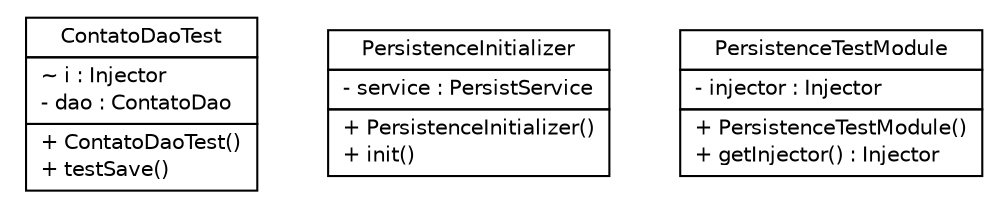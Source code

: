 #!/usr/local/bin/dot
#
# Class diagram 
# Generated by UMLGraph version 5.1 (http://www.umlgraph.org/)
#

digraph G {
	edge [fontname="Helvetica",fontsize=10,labelfontname="Helvetica",labelfontsize=10];
	node [fontname="Helvetica",fontsize=10,shape=plaintext];
	nodesep=0.25;
	ranksep=0.5;
	// br.net.meditec.client.ContatoDaoTest
	c0 [label=<<table title="br.net.meditec.client.ContatoDaoTest" border="0" cellborder="1" cellspacing="0" cellpadding="2" port="p" href="./ContatoDaoTest.html">
		<tr><td><table border="0" cellspacing="0" cellpadding="1">
<tr><td align="center" balign="center"> ContatoDaoTest </td></tr>
		</table></td></tr>
		<tr><td><table border="0" cellspacing="0" cellpadding="1">
<tr><td align="left" balign="left"> ~ i : Injector </td></tr>
<tr><td align="left" balign="left"> - dao : ContatoDao </td></tr>
		</table></td></tr>
		<tr><td><table border="0" cellspacing="0" cellpadding="1">
<tr><td align="left" balign="left"> + ContatoDaoTest() </td></tr>
<tr><td align="left" balign="left"> + testSave() </td></tr>
		</table></td></tr>
		</table>>, fontname="Helvetica", fontcolor="black", fontsize=10.0];
	// br.net.meditec.client.PersistenceInitializer
	c1 [label=<<table title="br.net.meditec.client.PersistenceInitializer" border="0" cellborder="1" cellspacing="0" cellpadding="2" port="p" href="./PersistenceInitializer.html">
		<tr><td><table border="0" cellspacing="0" cellpadding="1">
<tr><td align="center" balign="center"> PersistenceInitializer </td></tr>
		</table></td></tr>
		<tr><td><table border="0" cellspacing="0" cellpadding="1">
<tr><td align="left" balign="left"> - service : PersistService </td></tr>
		</table></td></tr>
		<tr><td><table border="0" cellspacing="0" cellpadding="1">
<tr><td align="left" balign="left"> + PersistenceInitializer() </td></tr>
<tr><td align="left" balign="left"> + init() </td></tr>
		</table></td></tr>
		</table>>, fontname="Helvetica", fontcolor="black", fontsize=10.0];
	// br.net.meditec.client.PersistenceTestModule
	c2 [label=<<table title="br.net.meditec.client.PersistenceTestModule" border="0" cellborder="1" cellspacing="0" cellpadding="2" port="p" href="./PersistenceTestModule.html">
		<tr><td><table border="0" cellspacing="0" cellpadding="1">
<tr><td align="center" balign="center"> PersistenceTestModule </td></tr>
		</table></td></tr>
		<tr><td><table border="0" cellspacing="0" cellpadding="1">
<tr><td align="left" balign="left"> - injector : Injector </td></tr>
		</table></td></tr>
		<tr><td><table border="0" cellspacing="0" cellpadding="1">
<tr><td align="left" balign="left"> + PersistenceTestModule() </td></tr>
<tr><td align="left" balign="left"> + getInjector() : Injector </td></tr>
		</table></td></tr>
		</table>>, fontname="Helvetica", fontcolor="black", fontsize=10.0];
}

